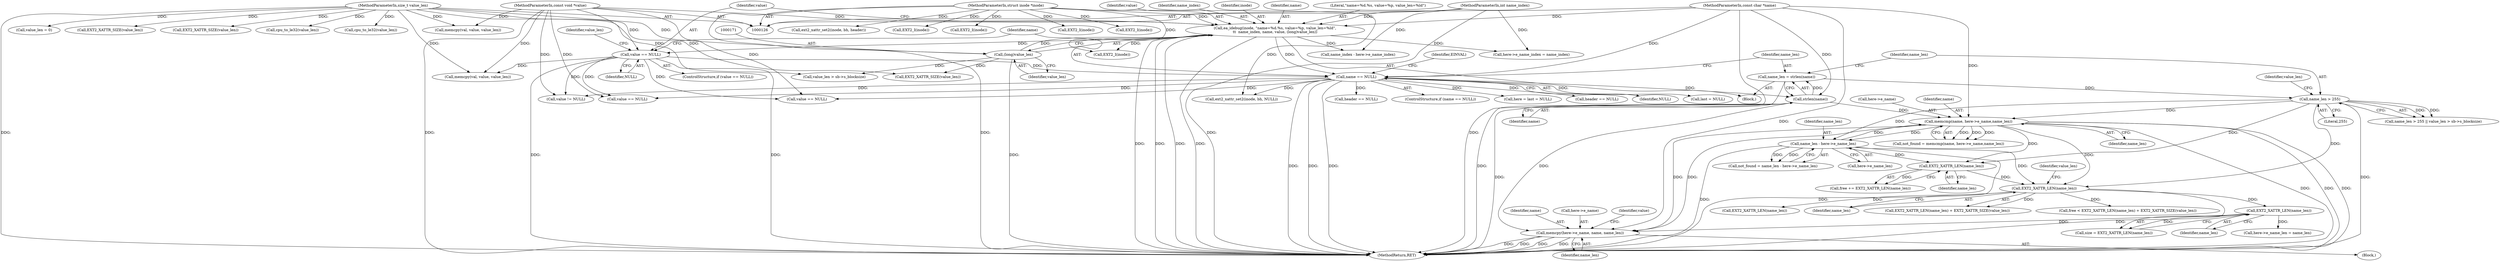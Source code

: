 digraph "0_linux_be0726d33cb8f411945884664924bed3cb8c70ee_10@pointer" {
"1000731" [label="(Call,memcpy(here->e_name, name, name_len))"];
"1000357" [label="(Call,memcmp(name, here->e_name,name_len))"];
"1000189" [label="(Call,strlen(name))"];
"1000181" [label="(Call,name == NULL)"];
"1000164" [label="(Call,ea_idebug(inode, \"name=%d.%s, value=%p, value_len=%ld\",\n\t\t  name_index, name, value, (long)value_len))"];
"1000127" [label="(MethodParameterIn,struct inode *inode)"];
"1000128" [label="(MethodParameterIn,int name_index)"];
"1000129" [label="(MethodParameterIn,const char *name)"];
"1000130" [label="(MethodParameterIn,const void *value)"];
"1000170" [label="(Call,(long)value_len)"];
"1000131" [label="(MethodParameterIn,size_t value_len)"];
"1000174" [label="(Call,value == NULL)"];
"1000193" [label="(Call,name_len > 255)"];
"1000187" [label="(Call,name_len = strlen(name))"];
"1000347" [label="(Call,name_len - here->e_name_len)"];
"1000697" [label="(Call,EXT2_XATTR_LEN(name_len))"];
"1000532" [label="(Call,EXT2_XATTR_LEN(name_len))"];
"1000522" [label="(Call,EXT2_XATTR_LEN(name_len))"];
"1000195" [label="(Literal,255)"];
"1000169" [label="(Identifier,value)"];
"1000345" [label="(Call,not_found = name_len - here->e_name_len)"];
"1000736" [label="(Identifier,name_len)"];
"1000357" [label="(Call,memcmp(name, here->e_name,name_len))"];
"1000535" [label="(Identifier,value_len)"];
"1000186" [label="(Identifier,EINVAL)"];
"1000177" [label="(Call,value_len = 0)"];
"1000131" [label="(MethodParameterIn,size_t value_len)"];
"1000207" [label="(Call,EXT2_I(inode))"];
"1000992" [label="(Call,ext2_xattr_set2(inode, bh, header))"];
"1000949" [label="(Call,memcpy(val, value, value_len))"];
"1000167" [label="(Identifier,name_index)"];
"1000800" [label="(Call,memcpy(val, value, value_len))"];
"1000532" [label="(Call,EXT2_XATTR_LEN(name_len))"];
"1000172" [label="(Identifier,value_len)"];
"1000529" [label="(Call,free < EXT2_XATTR_LEN(name_len) + EXT2_XATTR_SIZE(value_len))"];
"1000865" [label="(Call,value == NULL)"];
"1000447" [label="(Call,last = NULL)"];
"1000731" [label="(Call,memcpy(here->e_name, name, name_len))"];
"1000190" [label="(Identifier,name)"];
"1000735" [label="(Identifier,name)"];
"1000783" [label="(Call,EXT2_XATTR_SIZE(value_len))"];
"1001012" [label="(Call,EXT2_I(inode))"];
"1000589" [label="(Call,header == NULL)"];
"1000193" [label="(Call,name_len > 255)"];
"1000523" [label="(Identifier,name_len)"];
"1000732" [label="(Call,here->e_name)"];
"1000182" [label="(Identifier,name)"];
"1000176" [label="(Identifier,NULL)"];
"1000902" [label="(Identifier,value)"];
"1000466" [label="(Call,value == NULL)"];
"1000187" [label="(Call,name_len = strlen(name))"];
"1000697" [label="(Call,EXT2_XATTR_LEN(name_len))"];
"1000348" [label="(Identifier,name_len)"];
"1000358" [label="(Identifier,name)"];
"1000337" [label="(Call,name_index - here->e_name_index)"];
"1000164" [label="(Call,ea_idebug(inode, \"name=%d.%s, value=%p, value_len=%ld\",\n\t\t  name_index, name, value, (long)value_len))"];
"1000165" [label="(Identifier,inode)"];
"1000221" [label="(Call,EXT2_I(inode))"];
"1000359" [label="(Call,here->e_name)"];
"1000194" [label="(Identifier,name_len)"];
"1000695" [label="(Call,size = EXT2_XATTR_LEN(name_len))"];
"1000130" [label="(MethodParameterIn,const void *value)"];
"1000901" [label="(Call,value != NULL)"];
"1000129" [label="(MethodParameterIn,const char *name)"];
"1000188" [label="(Identifier,name_len)"];
"1000197" [label="(Identifier,value_len)"];
"1000168" [label="(Identifier,name)"];
"1000693" [label="(Block,)"];
"1000128" [label="(MethodParameterIn,int name_index)"];
"1000917" [label="(Call,EXT2_XATTR_SIZE(value_len))"];
"1000872" [label="(Call,EXT2_XATTR_LEN(name_len))"];
"1001017" [label="(MethodReturn,RET)"];
"1000721" [label="(Call,here->e_name_index = name_index)"];
"1000533" [label="(Identifier,name_len)"];
"1000362" [label="(Identifier,name_len)"];
"1000520" [label="(Call,free += EXT2_XATTR_LEN(name_len))"];
"1000170" [label="(Call,(long)value_len)"];
"1000192" [label="(Call,name_len > 255 || value_len > sb->s_blocksize)"];
"1000181" [label="(Call,name == NULL)"];
"1000180" [label="(ControlStructure,if (name == NULL))"];
"1000173" [label="(ControlStructure,if (value == NULL))"];
"1000127" [label="(MethodParameterIn,struct inode *inode)"];
"1000445" [label="(Call,here = last = NULL)"];
"1000347" [label="(Call,name_len - here->e_name_len)"];
"1000349" [label="(Call,here->e_name_len)"];
"1000972" [label="(Call,ext2_xattr_set2(inode, bh, NULL))"];
"1000531" [label="(Call,EXT2_XATTR_LEN(name_len) + EXT2_XATTR_SIZE(value_len))"];
"1000282" [label="(Call,EXT2_I(inode))"];
"1000189" [label="(Call,strlen(name))"];
"1000698" [label="(Identifier,name_len)"];
"1000175" [label="(Identifier,value)"];
"1000196" [label="(Call,value_len > sb->s_blocksize)"];
"1000174" [label="(Call,value == NULL)"];
"1000909" [label="(Call,cpu_to_le32(value_len))"];
"1000522" [label="(Call,EXT2_XATTR_LEN(name_len))"];
"1000166" [label="(Literal,\"name=%d.%s, value=%p, value_len=%ld\")"];
"1000355" [label="(Call,not_found = memcmp(name, here->e_name,name_len))"];
"1000654" [label="(Call,header == NULL)"];
"1000178" [label="(Identifier,value_len)"];
"1000790" [label="(Call,cpu_to_le32(value_len))"];
"1000534" [label="(Call,EXT2_XATTR_SIZE(value_len))"];
"1000212" [label="(Call,EXT2_I(inode))"];
"1000133" [label="(Block,)"];
"1000726" [label="(Call,here->e_name_len = name_len)"];
"1000183" [label="(Identifier,NULL)"];
"1000731" -> "1000693"  [label="AST: "];
"1000731" -> "1000736"  [label="CFG: "];
"1000732" -> "1000731"  [label="AST: "];
"1000735" -> "1000731"  [label="AST: "];
"1000736" -> "1000731"  [label="AST: "];
"1000902" -> "1000731"  [label="CFG: "];
"1000731" -> "1001017"  [label="DDG: "];
"1000731" -> "1001017"  [label="DDG: "];
"1000731" -> "1001017"  [label="DDG: "];
"1000731" -> "1001017"  [label="DDG: "];
"1000357" -> "1000731"  [label="DDG: "];
"1000357" -> "1000731"  [label="DDG: "];
"1000189" -> "1000731"  [label="DDG: "];
"1000129" -> "1000731"  [label="DDG: "];
"1000697" -> "1000731"  [label="DDG: "];
"1000357" -> "1000355"  [label="AST: "];
"1000357" -> "1000362"  [label="CFG: "];
"1000358" -> "1000357"  [label="AST: "];
"1000359" -> "1000357"  [label="AST: "];
"1000362" -> "1000357"  [label="AST: "];
"1000355" -> "1000357"  [label="CFG: "];
"1000357" -> "1001017"  [label="DDG: "];
"1000357" -> "1001017"  [label="DDG: "];
"1000357" -> "1001017"  [label="DDG: "];
"1000357" -> "1000347"  [label="DDG: "];
"1000357" -> "1000355"  [label="DDG: "];
"1000357" -> "1000355"  [label="DDG: "];
"1000357" -> "1000355"  [label="DDG: "];
"1000189" -> "1000357"  [label="DDG: "];
"1000129" -> "1000357"  [label="DDG: "];
"1000193" -> "1000357"  [label="DDG: "];
"1000347" -> "1000357"  [label="DDG: "];
"1000357" -> "1000522"  [label="DDG: "];
"1000357" -> "1000532"  [label="DDG: "];
"1000189" -> "1000187"  [label="AST: "];
"1000189" -> "1000190"  [label="CFG: "];
"1000190" -> "1000189"  [label="AST: "];
"1000187" -> "1000189"  [label="CFG: "];
"1000189" -> "1001017"  [label="DDG: "];
"1000189" -> "1000187"  [label="DDG: "];
"1000181" -> "1000189"  [label="DDG: "];
"1000129" -> "1000189"  [label="DDG: "];
"1000181" -> "1000180"  [label="AST: "];
"1000181" -> "1000183"  [label="CFG: "];
"1000182" -> "1000181"  [label="AST: "];
"1000183" -> "1000181"  [label="AST: "];
"1000186" -> "1000181"  [label="CFG: "];
"1000188" -> "1000181"  [label="CFG: "];
"1000181" -> "1001017"  [label="DDG: "];
"1000181" -> "1001017"  [label="DDG: "];
"1000181" -> "1001017"  [label="DDG: "];
"1000164" -> "1000181"  [label="DDG: "];
"1000129" -> "1000181"  [label="DDG: "];
"1000174" -> "1000181"  [label="DDG: "];
"1000181" -> "1000445"  [label="DDG: "];
"1000181" -> "1000447"  [label="DDG: "];
"1000181" -> "1000466"  [label="DDG: "];
"1000181" -> "1000589"  [label="DDG: "];
"1000181" -> "1000654"  [label="DDG: "];
"1000181" -> "1000865"  [label="DDG: "];
"1000181" -> "1000901"  [label="DDG: "];
"1000181" -> "1000972"  [label="DDG: "];
"1000164" -> "1000133"  [label="AST: "];
"1000164" -> "1000170"  [label="CFG: "];
"1000165" -> "1000164"  [label="AST: "];
"1000166" -> "1000164"  [label="AST: "];
"1000167" -> "1000164"  [label="AST: "];
"1000168" -> "1000164"  [label="AST: "];
"1000169" -> "1000164"  [label="AST: "];
"1000170" -> "1000164"  [label="AST: "];
"1000175" -> "1000164"  [label="CFG: "];
"1000164" -> "1001017"  [label="DDG: "];
"1000164" -> "1001017"  [label="DDG: "];
"1000164" -> "1001017"  [label="DDG: "];
"1000164" -> "1001017"  [label="DDG: "];
"1000127" -> "1000164"  [label="DDG: "];
"1000128" -> "1000164"  [label="DDG: "];
"1000129" -> "1000164"  [label="DDG: "];
"1000130" -> "1000164"  [label="DDG: "];
"1000170" -> "1000164"  [label="DDG: "];
"1000164" -> "1000174"  [label="DDG: "];
"1000164" -> "1000207"  [label="DDG: "];
"1000164" -> "1000337"  [label="DDG: "];
"1000164" -> "1000721"  [label="DDG: "];
"1000127" -> "1000126"  [label="AST: "];
"1000127" -> "1001017"  [label="DDG: "];
"1000127" -> "1000207"  [label="DDG: "];
"1000127" -> "1000212"  [label="DDG: "];
"1000127" -> "1000221"  [label="DDG: "];
"1000127" -> "1000282"  [label="DDG: "];
"1000127" -> "1000972"  [label="DDG: "];
"1000127" -> "1000992"  [label="DDG: "];
"1000127" -> "1001012"  [label="DDG: "];
"1000128" -> "1000126"  [label="AST: "];
"1000128" -> "1001017"  [label="DDG: "];
"1000128" -> "1000337"  [label="DDG: "];
"1000128" -> "1000721"  [label="DDG: "];
"1000129" -> "1000126"  [label="AST: "];
"1000129" -> "1001017"  [label="DDG: "];
"1000130" -> "1000126"  [label="AST: "];
"1000130" -> "1001017"  [label="DDG: "];
"1000130" -> "1000174"  [label="DDG: "];
"1000130" -> "1000466"  [label="DDG: "];
"1000130" -> "1000800"  [label="DDG: "];
"1000130" -> "1000865"  [label="DDG: "];
"1000130" -> "1000901"  [label="DDG: "];
"1000130" -> "1000949"  [label="DDG: "];
"1000170" -> "1000172"  [label="CFG: "];
"1000171" -> "1000170"  [label="AST: "];
"1000172" -> "1000170"  [label="AST: "];
"1000170" -> "1001017"  [label="DDG: "];
"1000131" -> "1000170"  [label="DDG: "];
"1000170" -> "1000196"  [label="DDG: "];
"1000170" -> "1000534"  [label="DDG: "];
"1000131" -> "1000126"  [label="AST: "];
"1000131" -> "1001017"  [label="DDG: "];
"1000131" -> "1000177"  [label="DDG: "];
"1000131" -> "1000196"  [label="DDG: "];
"1000131" -> "1000534"  [label="DDG: "];
"1000131" -> "1000783"  [label="DDG: "];
"1000131" -> "1000790"  [label="DDG: "];
"1000131" -> "1000800"  [label="DDG: "];
"1000131" -> "1000909"  [label="DDG: "];
"1000131" -> "1000917"  [label="DDG: "];
"1000131" -> "1000949"  [label="DDG: "];
"1000174" -> "1000173"  [label="AST: "];
"1000174" -> "1000176"  [label="CFG: "];
"1000175" -> "1000174"  [label="AST: "];
"1000176" -> "1000174"  [label="AST: "];
"1000178" -> "1000174"  [label="CFG: "];
"1000182" -> "1000174"  [label="CFG: "];
"1000174" -> "1001017"  [label="DDG: "];
"1000174" -> "1001017"  [label="DDG: "];
"1000174" -> "1000466"  [label="DDG: "];
"1000174" -> "1000800"  [label="DDG: "];
"1000174" -> "1000865"  [label="DDG: "];
"1000174" -> "1000901"  [label="DDG: "];
"1000193" -> "1000192"  [label="AST: "];
"1000193" -> "1000195"  [label="CFG: "];
"1000194" -> "1000193"  [label="AST: "];
"1000195" -> "1000193"  [label="AST: "];
"1000197" -> "1000193"  [label="CFG: "];
"1000192" -> "1000193"  [label="CFG: "];
"1000193" -> "1001017"  [label="DDG: "];
"1000193" -> "1000192"  [label="DDG: "];
"1000193" -> "1000192"  [label="DDG: "];
"1000187" -> "1000193"  [label="DDG: "];
"1000193" -> "1000347"  [label="DDG: "];
"1000193" -> "1000522"  [label="DDG: "];
"1000193" -> "1000532"  [label="DDG: "];
"1000187" -> "1000133"  [label="AST: "];
"1000188" -> "1000187"  [label="AST: "];
"1000194" -> "1000187"  [label="CFG: "];
"1000187" -> "1001017"  [label="DDG: "];
"1000347" -> "1000345"  [label="AST: "];
"1000347" -> "1000349"  [label="CFG: "];
"1000348" -> "1000347"  [label="AST: "];
"1000349" -> "1000347"  [label="AST: "];
"1000345" -> "1000347"  [label="CFG: "];
"1000347" -> "1001017"  [label="DDG: "];
"1000347" -> "1001017"  [label="DDG: "];
"1000347" -> "1000345"  [label="DDG: "];
"1000347" -> "1000345"  [label="DDG: "];
"1000347" -> "1000522"  [label="DDG: "];
"1000347" -> "1000532"  [label="DDG: "];
"1000697" -> "1000695"  [label="AST: "];
"1000697" -> "1000698"  [label="CFG: "];
"1000698" -> "1000697"  [label="AST: "];
"1000695" -> "1000697"  [label="CFG: "];
"1000697" -> "1000695"  [label="DDG: "];
"1000532" -> "1000697"  [label="DDG: "];
"1000697" -> "1000726"  [label="DDG: "];
"1000532" -> "1000531"  [label="AST: "];
"1000532" -> "1000533"  [label="CFG: "];
"1000533" -> "1000532"  [label="AST: "];
"1000535" -> "1000532"  [label="CFG: "];
"1000532" -> "1001017"  [label="DDG: "];
"1000532" -> "1000529"  [label="DDG: "];
"1000532" -> "1000531"  [label="DDG: "];
"1000522" -> "1000532"  [label="DDG: "];
"1000532" -> "1000872"  [label="DDG: "];
"1000522" -> "1000520"  [label="AST: "];
"1000522" -> "1000523"  [label="CFG: "];
"1000523" -> "1000522"  [label="AST: "];
"1000520" -> "1000522"  [label="CFG: "];
"1000522" -> "1000520"  [label="DDG: "];
}
